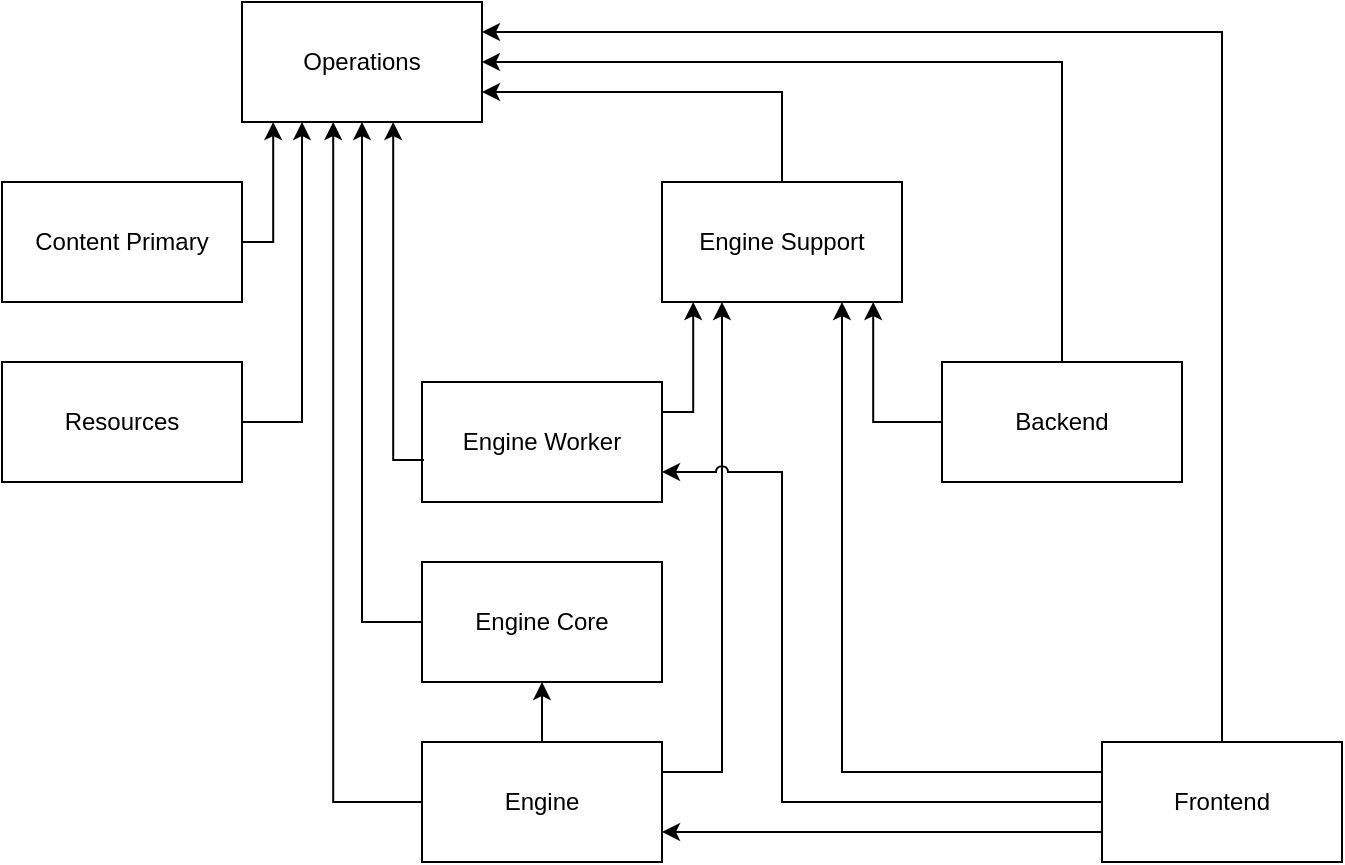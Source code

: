 <mxfile version="20.8.13" type="github">
  <diagram name="Page-1" id="2O5--SVngWuGJgE4CyUk">
    <mxGraphModel dx="1292" dy="773" grid="1" gridSize="10" guides="1" tooltips="1" connect="1" arrows="1" fold="1" page="1" pageScale="1" pageWidth="1169" pageHeight="827" math="0" shadow="0">
      <root>
        <mxCell id="0" />
        <mxCell id="1" parent="0" />
        <mxCell id="rVQpOM1ecwW65xV5ou1y-1" value="Operations" style="rounded=0;whiteSpace=wrap;html=1;points=[[0,0,0,0,0],[0,0.25,0,0,0],[0,0.5,0,0,0],[0,0.75,0,0,0],[0,1,0,0,0],[0.13,1,0,0,0],[0.25,0,0,0,0],[0.25,1,0,0,0],[0.38,1,0,0,0],[0.5,0,0,0,0],[0.5,1,0,0,0],[0.63,1,0,0,0],[0.75,0,0,0,0],[0.75,1,0,0,0],[0.88,1,0,0,0],[1,0,0,0,0],[1,0.25,0,0,0],[1,0.5,0,0,0],[1,0.75,0,0,0],[1,1,0,0,0]];" vertex="1" parent="1">
          <mxGeometry x="130" y="10" width="120" height="60" as="geometry" />
        </mxCell>
        <mxCell id="rVQpOM1ecwW65xV5ou1y-2" value="Resources" style="rounded=0;whiteSpace=wrap;html=1;" vertex="1" parent="1">
          <mxGeometry x="10" y="190" width="120" height="60" as="geometry" />
        </mxCell>
        <mxCell id="rVQpOM1ecwW65xV5ou1y-3" value="" style="endArrow=none;html=1;rounded=0;entryX=1;entryY=0.5;entryDx=0;entryDy=0;exitX=0.25;exitY=1;exitDx=0;exitDy=0;endFill=0;startArrow=classic;startFill=1;edgeStyle=orthogonalEdgeStyle;jumpStyle=arc;" edge="1" parent="1" source="rVQpOM1ecwW65xV5ou1y-1" target="rVQpOM1ecwW65xV5ou1y-2">
          <mxGeometry width="50" height="50" relative="1" as="geometry">
            <mxPoint x="150" y="150" as="sourcePoint" />
            <mxPoint x="120" y="150" as="targetPoint" />
          </mxGeometry>
        </mxCell>
        <mxCell id="rVQpOM1ecwW65xV5ou1y-5" value="" style="endArrow=none;html=1;rounded=0;exitX=1;exitY=0.75;exitDx=0;exitDy=0;startArrow=classic;startFill=1;endFill=0;entryX=0.5;entryY=0;entryDx=0;entryDy=0;entryPerimeter=0;edgeStyle=orthogonalEdgeStyle;exitPerimeter=0;jumpStyle=arc;" edge="1" parent="1" source="rVQpOM1ecwW65xV5ou1y-1" target="rVQpOM1ecwW65xV5ou1y-28">
          <mxGeometry width="50" height="50" relative="1" as="geometry">
            <mxPoint x="280" y="160" as="sourcePoint" />
            <mxPoint x="440" y="130" as="targetPoint" />
          </mxGeometry>
        </mxCell>
        <mxCell id="rVQpOM1ecwW65xV5ou1y-26" value="" style="edgeStyle=orthogonalEdgeStyle;rounded=0;orthogonalLoop=1;jettySize=auto;html=1;startArrow=none;startFill=0;endArrow=classic;endFill=1;jumpStyle=arc;" edge="1" parent="1" source="rVQpOM1ecwW65xV5ou1y-6" target="rVQpOM1ecwW65xV5ou1y-7">
          <mxGeometry relative="1" as="geometry" />
        </mxCell>
        <mxCell id="rVQpOM1ecwW65xV5ou1y-6" value="Engine" style="rounded=0;whiteSpace=wrap;html=1;" vertex="1" parent="1">
          <mxGeometry x="220" y="380" width="120" height="60" as="geometry" />
        </mxCell>
        <mxCell id="rVQpOM1ecwW65xV5ou1y-7" value="Engine Core" style="rounded=0;whiteSpace=wrap;html=1;" vertex="1" parent="1">
          <mxGeometry x="220" y="290" width="120" height="60" as="geometry" />
        </mxCell>
        <mxCell id="rVQpOM1ecwW65xV5ou1y-10" value="" style="endArrow=none;html=1;rounded=0;entryX=0;entryY=0.5;entryDx=0;entryDy=0;exitX=0.38;exitY=1;exitDx=0;exitDy=0;startArrow=classic;startFill=1;endFill=0;exitPerimeter=0;edgeStyle=orthogonalEdgeStyle;jumpStyle=arc;" edge="1" parent="1" source="rVQpOM1ecwW65xV5ou1y-1" target="rVQpOM1ecwW65xV5ou1y-6">
          <mxGeometry width="50" height="50" relative="1" as="geometry">
            <mxPoint x="406.667" y="270" as="sourcePoint" />
            <mxPoint x="460" y="330" as="targetPoint" />
          </mxGeometry>
        </mxCell>
        <mxCell id="rVQpOM1ecwW65xV5ou1y-11" value="" style="endArrow=none;html=1;rounded=0;exitX=0.25;exitY=1;exitDx=0;exitDy=0;startArrow=classic;startFill=1;endFill=0;entryX=1;entryY=0.25;entryDx=0;entryDy=0;exitPerimeter=0;edgeStyle=orthogonalEdgeStyle;jumpStyle=arc;" edge="1" parent="1" source="rVQpOM1ecwW65xV5ou1y-28" target="rVQpOM1ecwW65xV5ou1y-6">
          <mxGeometry width="50" height="50" relative="1" as="geometry">
            <mxPoint x="500" y="160" as="sourcePoint" />
            <mxPoint x="460" y="450" as="targetPoint" />
          </mxGeometry>
        </mxCell>
        <mxCell id="rVQpOM1ecwW65xV5ou1y-12" value="" style="endArrow=none;html=1;rounded=0;entryX=0;entryY=0.5;entryDx=0;entryDy=0;exitX=0.5;exitY=1;exitDx=0;exitDy=0;startArrow=classic;startFill=1;endFill=0;exitPerimeter=0;edgeStyle=orthogonalEdgeStyle;jumpStyle=arc;" edge="1" parent="1" source="rVQpOM1ecwW65xV5ou1y-1" target="rVQpOM1ecwW65xV5ou1y-7">
          <mxGeometry width="50" height="50" relative="1" as="geometry">
            <mxPoint x="220" y="190" as="sourcePoint" />
            <mxPoint x="540" y="480" as="targetPoint" />
          </mxGeometry>
        </mxCell>
        <mxCell id="rVQpOM1ecwW65xV5ou1y-13" value="Engine Worker" style="rounded=0;whiteSpace=wrap;html=1;" vertex="1" parent="1">
          <mxGeometry x="220" y="200" width="120" height="60" as="geometry" />
        </mxCell>
        <mxCell id="rVQpOM1ecwW65xV5ou1y-15" value="" style="endArrow=none;html=1;rounded=0;entryX=0.008;entryY=0.65;entryDx=0;entryDy=0;exitX=0.63;exitY=1;exitDx=0;exitDy=0;entryPerimeter=0;startArrow=classic;startFill=1;endFill=0;exitPerimeter=0;edgeStyle=orthogonalEdgeStyle;jumpStyle=arc;" edge="1" parent="1" source="rVQpOM1ecwW65xV5ou1y-1" target="rVQpOM1ecwW65xV5ou1y-13">
          <mxGeometry width="50" height="50" relative="1" as="geometry">
            <mxPoint x="250" y="190" as="sourcePoint" />
            <mxPoint x="400" y="360" as="targetPoint" />
          </mxGeometry>
        </mxCell>
        <mxCell id="rVQpOM1ecwW65xV5ou1y-16" value="Content Primary" style="rounded=0;whiteSpace=wrap;html=1;" vertex="1" parent="1">
          <mxGeometry x="10" y="100" width="120" height="60" as="geometry" />
        </mxCell>
        <mxCell id="rVQpOM1ecwW65xV5ou1y-17" value="" style="endArrow=none;html=1;rounded=0;entryX=1;entryY=0.5;entryDx=0;entryDy=0;startArrow=classic;startFill=1;endFill=0;exitX=0.13;exitY=1;exitDx=0;exitDy=0;exitPerimeter=0;edgeStyle=orthogonalEdgeStyle;jumpStyle=arc;" edge="1" parent="1" source="rVQpOM1ecwW65xV5ou1y-1" target="rVQpOM1ecwW65xV5ou1y-16">
          <mxGeometry width="50" height="50" relative="1" as="geometry">
            <mxPoint x="170" y="150" as="sourcePoint" />
            <mxPoint x="320" y="120" as="targetPoint" />
          </mxGeometry>
        </mxCell>
        <mxCell id="rVQpOM1ecwW65xV5ou1y-18" value="Backend" style="rounded=0;whiteSpace=wrap;html=1;" vertex="1" parent="1">
          <mxGeometry x="480" y="190" width="120" height="60" as="geometry" />
        </mxCell>
        <mxCell id="rVQpOM1ecwW65xV5ou1y-19" value="Frontend" style="rounded=0;whiteSpace=wrap;html=1;" vertex="1" parent="1">
          <mxGeometry x="560" y="380" width="120" height="60" as="geometry" />
        </mxCell>
        <mxCell id="rVQpOM1ecwW65xV5ou1y-20" value="" style="endArrow=none;html=1;rounded=0;exitX=0.88;exitY=1;exitDx=0;exitDy=0;entryX=0;entryY=0.5;entryDx=0;entryDy=0;startArrow=classic;startFill=1;endFill=0;exitPerimeter=0;edgeStyle=orthogonalEdgeStyle;jumpStyle=arc;" edge="1" parent="1" source="rVQpOM1ecwW65xV5ou1y-28" target="rVQpOM1ecwW65xV5ou1y-18">
          <mxGeometry width="50" height="50" relative="1" as="geometry">
            <mxPoint x="569" y="160" as="sourcePoint" />
            <mxPoint x="440" y="480" as="targetPoint" />
          </mxGeometry>
        </mxCell>
        <mxCell id="rVQpOM1ecwW65xV5ou1y-21" value="" style="endArrow=none;html=1;rounded=0;exitX=0.75;exitY=1;exitDx=0;exitDy=0;startArrow=classic;startFill=1;endFill=0;exitPerimeter=0;edgeStyle=orthogonalEdgeStyle;entryX=0;entryY=0.25;entryDx=0;entryDy=0;jumpStyle=arc;" edge="1" parent="1" source="rVQpOM1ecwW65xV5ou1y-28" target="rVQpOM1ecwW65xV5ou1y-19">
          <mxGeometry width="50" height="50" relative="1" as="geometry">
            <mxPoint x="553.04" y="158.98" as="sourcePoint" />
            <mxPoint x="760" y="360" as="targetPoint" />
          </mxGeometry>
        </mxCell>
        <mxCell id="rVQpOM1ecwW65xV5ou1y-22" value="" style="endArrow=none;html=1;rounded=0;exitX=1;exitY=0.5;exitDx=0;exitDy=0;entryX=0.5;entryY=0;entryDx=0;entryDy=0;startArrow=classic;startFill=1;endFill=0;exitPerimeter=0;edgeStyle=orthogonalEdgeStyle;jumpStyle=arc;" edge="1" parent="1" source="rVQpOM1ecwW65xV5ou1y-1" target="rVQpOM1ecwW65xV5ou1y-18">
          <mxGeometry width="50" height="50" relative="1" as="geometry">
            <mxPoint x="620" y="190" as="sourcePoint" />
            <mxPoint x="440" y="480" as="targetPoint" />
          </mxGeometry>
        </mxCell>
        <mxCell id="rVQpOM1ecwW65xV5ou1y-23" value="" style="endArrow=none;html=1;rounded=0;exitX=1;exitY=0.25;exitDx=0;exitDy=0;entryX=0.5;entryY=0;entryDx=0;entryDy=0;startArrow=classic;startFill=1;endFill=0;edgeStyle=orthogonalEdgeStyle;exitPerimeter=0;jumpStyle=arc;" edge="1" parent="1" source="rVQpOM1ecwW65xV5ou1y-1" target="rVQpOM1ecwW65xV5ou1y-19">
          <mxGeometry width="50" height="50" relative="1" as="geometry">
            <mxPoint x="250" y="130" as="sourcePoint" />
            <mxPoint x="880" y="310" as="targetPoint" />
          </mxGeometry>
        </mxCell>
        <mxCell id="rVQpOM1ecwW65xV5ou1y-24" value="" style="endArrow=none;html=1;rounded=0;startArrow=classic;startFill=1;endFill=0;entryX=0;entryY=0.75;entryDx=0;entryDy=0;exitX=1;exitY=0.75;exitDx=0;exitDy=0;edgeStyle=orthogonalEdgeStyle;jumpStyle=arc;" edge="1" parent="1" source="rVQpOM1ecwW65xV5ou1y-6" target="rVQpOM1ecwW65xV5ou1y-19">
          <mxGeometry width="50" height="50" relative="1" as="geometry">
            <mxPoint x="450" y="485" as="sourcePoint" />
            <mxPoint x="910" y="500" as="targetPoint" />
          </mxGeometry>
        </mxCell>
        <mxCell id="rVQpOM1ecwW65xV5ou1y-27" value="" style="endArrow=none;html=1;rounded=0;exitX=1;exitY=0.75;exitDx=0;exitDy=0;entryX=0;entryY=0.5;entryDx=0;entryDy=0;startArrow=classic;startFill=1;endFill=0;edgeStyle=orthogonalEdgeStyle;jumpStyle=arc;" edge="1" parent="1" source="rVQpOM1ecwW65xV5ou1y-13" target="rVQpOM1ecwW65xV5ou1y-19">
          <mxGeometry width="50" height="50" relative="1" as="geometry">
            <mxPoint x="220" y="90" as="sourcePoint" />
            <mxPoint x="130" y="50" as="targetPoint" />
            <Array as="points">
              <mxPoint x="400" y="245" />
              <mxPoint x="400" y="410" />
            </Array>
          </mxGeometry>
        </mxCell>
        <mxCell id="rVQpOM1ecwW65xV5ou1y-28" value="Engine Support" style="rounded=0;whiteSpace=wrap;html=1;points=[[0,0,0,0,0],[0,0.25,0,0,0],[0,0.5,0,0,0],[0,0.75,0,0,0],[0,1,0,0,0],[0.13,1,0,0,0],[0.25,0,0,0,0],[0.25,1,0,0,0],[0.38,1,0,0,0],[0.5,0,0,0,0],[0.5,1,0,0,0],[0.63,1,0,0,0],[0.75,0,0,0,0],[0.75,1,0,0,0],[0.88,1,0,0,0],[1,0,0,0,0],[1,0.25,0,0,0],[1,0.5,0,0,0],[1,0.75,0,0,0],[1,1,0,0,0]];" vertex="1" parent="1">
          <mxGeometry x="340" y="100" width="120" height="60" as="geometry" />
        </mxCell>
        <mxCell id="rVQpOM1ecwW65xV5ou1y-29" value="" style="endArrow=classic;html=1;rounded=0;entryX=0.13;entryY=1;entryDx=0;entryDy=0;entryPerimeter=0;exitX=1;exitY=0.25;exitDx=0;exitDy=0;edgeStyle=orthogonalEdgeStyle;jumpStyle=arc;" edge="1" parent="1" source="rVQpOM1ecwW65xV5ou1y-13" target="rVQpOM1ecwW65xV5ou1y-28">
          <mxGeometry width="50" height="50" relative="1" as="geometry">
            <mxPoint x="390" y="220" as="sourcePoint" />
            <mxPoint x="480" y="180" as="targetPoint" />
          </mxGeometry>
        </mxCell>
      </root>
    </mxGraphModel>
  </diagram>
</mxfile>
